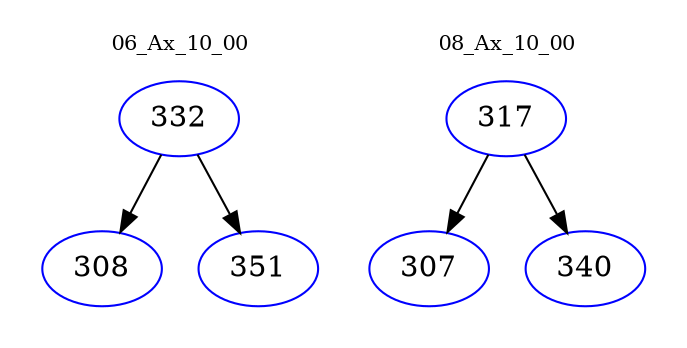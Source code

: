 digraph{
subgraph cluster_0 {
color = white
label = "06_Ax_10_00";
fontsize=10;
T0_332 [label="332", color="blue"]
T0_332 -> T0_308 [color="black"]
T0_308 [label="308", color="blue"]
T0_332 -> T0_351 [color="black"]
T0_351 [label="351", color="blue"]
}
subgraph cluster_1 {
color = white
label = "08_Ax_10_00";
fontsize=10;
T1_317 [label="317", color="blue"]
T1_317 -> T1_307 [color="black"]
T1_307 [label="307", color="blue"]
T1_317 -> T1_340 [color="black"]
T1_340 [label="340", color="blue"]
}
}
